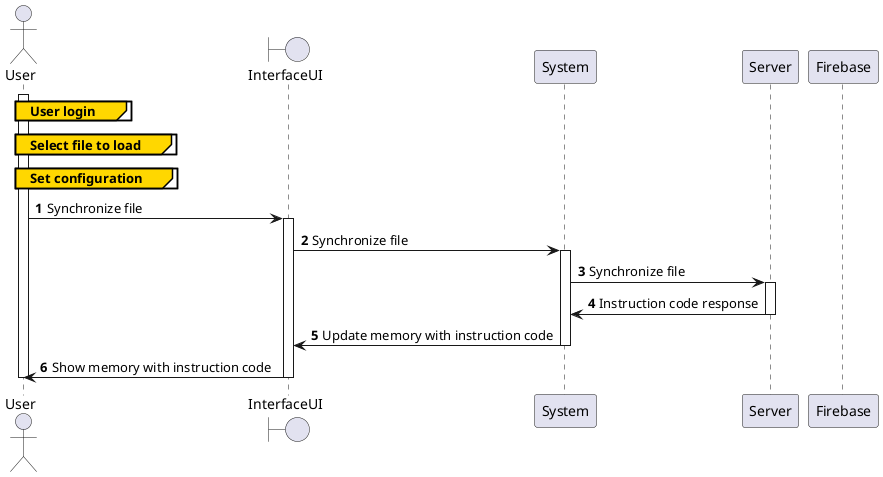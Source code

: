 @startuml
'https://plantuml.com/sequence-diagram
'!pragma teoz true &
autonumber

actor User
boundary InterfaceUI
participant System
participant Server
participant Firebase

activate User
group#Gold User login

end
group#Gold Select file to load

end
group#Gold Set configuration

end

User -> InterfaceUI: Synchronize file
activate InterfaceUI
InterfaceUI -> System: Synchronize file
activate System
System -> Server: Synchronize file
activate Server
System <- Server: Instruction code response
deactivate Server
InterfaceUI <- System: Update memory with instruction code
deactivate System

User <- InterfaceUI: Show memory with instruction code



deactivate InterfaceUI
deactivate User

@enduml
